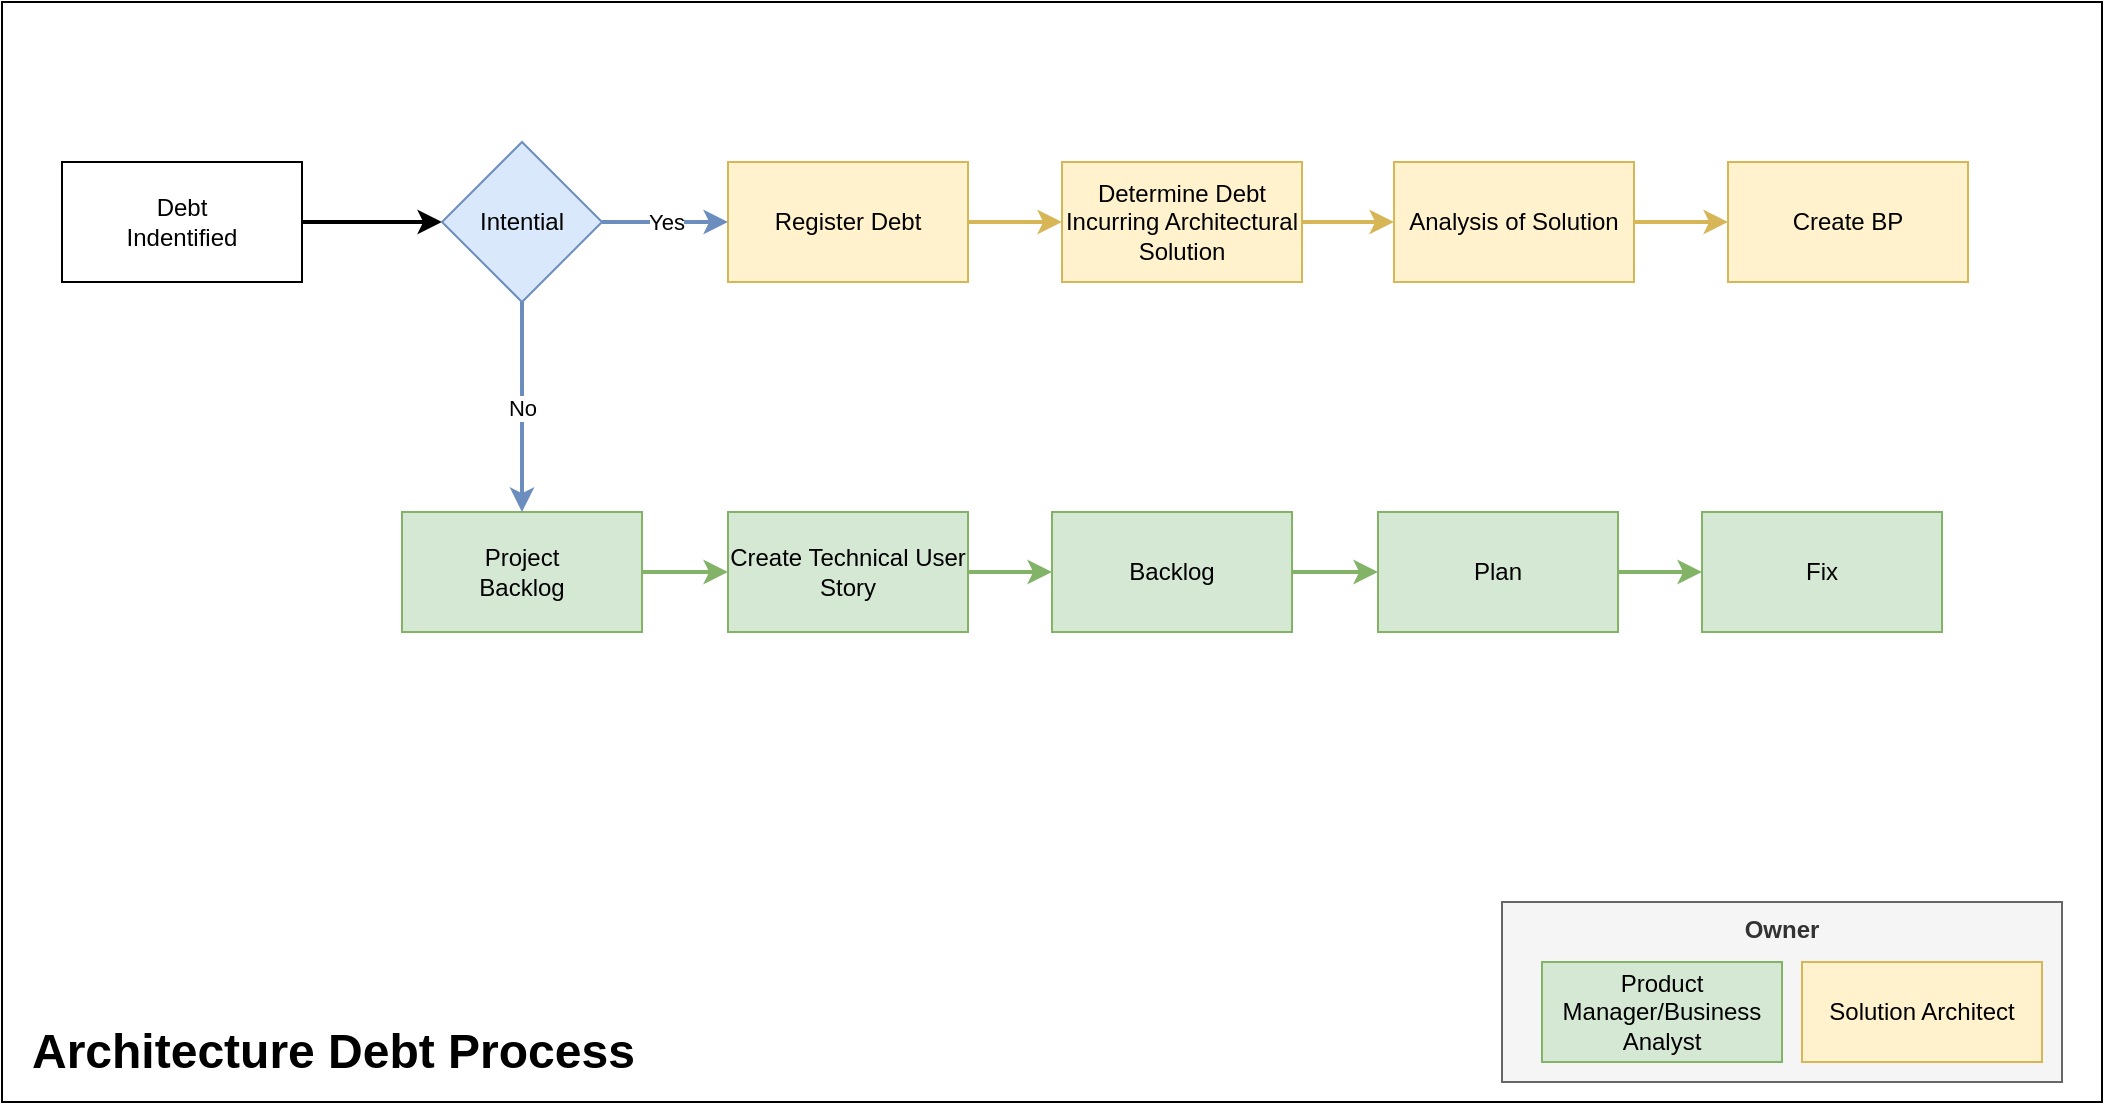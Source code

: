 <mxfile version="18.0.3" type="github">
  <diagram id="a7lsnvFxlzCNALzNnyJH" name="Page-1">
    <mxGraphModel dx="2272" dy="705" grid="1" gridSize="10" guides="1" tooltips="1" connect="1" arrows="1" fold="1" page="1" pageScale="1" pageWidth="850" pageHeight="1100" math="0" shadow="0">
      <root>
        <mxCell id="0" />
        <mxCell id="1" parent="0" />
        <mxCell id="5d6xXGC4PzFRG3rzIoWy-22" value="" style="rounded=0;whiteSpace=wrap;html=1;" vertex="1" parent="1">
          <mxGeometry x="-360" y="210" width="1050" height="550" as="geometry" />
        </mxCell>
        <mxCell id="5d6xXGC4PzFRG3rzIoWy-13" style="edgeStyle=orthogonalEdgeStyle;rounded=0;orthogonalLoop=1;jettySize=auto;html=1;entryX=0;entryY=0.5;entryDx=0;entryDy=0;fillColor=#fff2cc;strokeColor=#d6b656;strokeWidth=2;" edge="1" parent="1" source="VVxK7xskKdk4e8hoqTio-1" target="VVxK7xskKdk4e8hoqTio-9">
          <mxGeometry relative="1" as="geometry" />
        </mxCell>
        <mxCell id="VVxK7xskKdk4e8hoqTio-1" value="Register Debt" style="rounded=0;whiteSpace=wrap;html=1;fillColor=#fff2cc;strokeColor=#d6b656;" parent="1" vertex="1">
          <mxGeometry x="3" y="290" width="120" height="60" as="geometry" />
        </mxCell>
        <mxCell id="5d6xXGC4PzFRG3rzIoWy-17" style="edgeStyle=orthogonalEdgeStyle;rounded=0;orthogonalLoop=1;jettySize=auto;html=1;entryX=0;entryY=0.5;entryDx=0;entryDy=0;fillColor=#d5e8d4;strokeColor=#82b366;strokeWidth=2;" edge="1" parent="1" source="VVxK7xskKdk4e8hoqTio-2" target="VVxK7xskKdk4e8hoqTio-6">
          <mxGeometry relative="1" as="geometry" />
        </mxCell>
        <mxCell id="VVxK7xskKdk4e8hoqTio-2" value="Project &lt;br&gt;Backlog" style="rounded=0;whiteSpace=wrap;html=1;fillColor=#d5e8d4;strokeColor=#82b366;" parent="1" vertex="1">
          <mxGeometry x="-160" y="465" width="120" height="60" as="geometry" />
        </mxCell>
        <mxCell id="5d6xXGC4PzFRG3rzIoWy-2" style="edgeStyle=orthogonalEdgeStyle;rounded=0;orthogonalLoop=1;jettySize=auto;html=1;fillColor=#d5e8d4;strokeColor=#82b366;strokeWidth=2;" edge="1" parent="1" source="VVxK7xskKdk4e8hoqTio-6" target="geiYMRjk0BRkFTZCLamE-3">
          <mxGeometry relative="1" as="geometry" />
        </mxCell>
        <mxCell id="VVxK7xskKdk4e8hoqTio-6" value="Create Technical User Story" style="rounded=0;whiteSpace=wrap;html=1;fillColor=#d5e8d4;strokeColor=#82b366;" parent="1" vertex="1">
          <mxGeometry x="3" y="465" width="120" height="60" as="geometry" />
        </mxCell>
        <mxCell id="5d6xXGC4PzFRG3rzIoWy-14" style="edgeStyle=orthogonalEdgeStyle;rounded=0;orthogonalLoop=1;jettySize=auto;html=1;entryX=0;entryY=0.5;entryDx=0;entryDy=0;fillColor=#fff2cc;strokeColor=#d6b656;strokeWidth=2;" edge="1" parent="1" source="VVxK7xskKdk4e8hoqTio-9" target="VVxK7xskKdk4e8hoqTio-10">
          <mxGeometry relative="1" as="geometry" />
        </mxCell>
        <mxCell id="VVxK7xskKdk4e8hoqTio-9" value="Determine Debt Incurring Architectural Solution" style="rounded=0;whiteSpace=wrap;html=1;fillColor=#fff2cc;strokeColor=#d6b656;" parent="1" vertex="1">
          <mxGeometry x="170" y="290" width="120" height="60" as="geometry" />
        </mxCell>
        <mxCell id="5d6xXGC4PzFRG3rzIoWy-15" style="edgeStyle=orthogonalEdgeStyle;rounded=0;orthogonalLoop=1;jettySize=auto;html=1;entryX=0;entryY=0.5;entryDx=0;entryDy=0;fillColor=#fff2cc;strokeColor=#d6b656;strokeWidth=2;" edge="1" parent="1" source="VVxK7xskKdk4e8hoqTio-10" target="VVxK7xskKdk4e8hoqTio-11">
          <mxGeometry relative="1" as="geometry" />
        </mxCell>
        <mxCell id="VVxK7xskKdk4e8hoqTio-10" value="Analysis of Solution" style="rounded=0;whiteSpace=wrap;html=1;fillColor=#fff2cc;strokeColor=#d6b656;" parent="1" vertex="1">
          <mxGeometry x="336" y="290" width="120" height="60" as="geometry" />
        </mxCell>
        <mxCell id="VVxK7xskKdk4e8hoqTio-11" value="Create BP" style="rounded=0;whiteSpace=wrap;html=1;fillColor=#fff2cc;strokeColor=#d6b656;" parent="1" vertex="1">
          <mxGeometry x="503" y="290" width="120" height="60" as="geometry" />
        </mxCell>
        <mxCell id="5d6xXGC4PzFRG3rzIoWy-3" style="edgeStyle=orthogonalEdgeStyle;rounded=0;orthogonalLoop=1;jettySize=auto;html=1;entryX=0;entryY=0.5;entryDx=0;entryDy=0;fillColor=#d5e8d4;strokeColor=#82b366;strokeWidth=2;" edge="1" parent="1" source="geiYMRjk0BRkFTZCLamE-3" target="geiYMRjk0BRkFTZCLamE-4">
          <mxGeometry relative="1" as="geometry" />
        </mxCell>
        <mxCell id="geiYMRjk0BRkFTZCLamE-3" value="Backlog" style="rounded=0;whiteSpace=wrap;html=1;fillColor=#d5e8d4;strokeColor=#82b366;" parent="1" vertex="1">
          <mxGeometry x="165" y="465" width="120" height="60" as="geometry" />
        </mxCell>
        <mxCell id="5d6xXGC4PzFRG3rzIoWy-4" style="edgeStyle=orthogonalEdgeStyle;rounded=0;orthogonalLoop=1;jettySize=auto;html=1;fillColor=#d5e8d4;strokeColor=#82b366;strokeWidth=2;" edge="1" parent="1" source="geiYMRjk0BRkFTZCLamE-4" target="5d6xXGC4PzFRG3rzIoWy-1">
          <mxGeometry relative="1" as="geometry" />
        </mxCell>
        <mxCell id="geiYMRjk0BRkFTZCLamE-4" value="Plan" style="rounded=0;whiteSpace=wrap;html=1;fillColor=#d5e8d4;strokeColor=#82b366;" parent="1" vertex="1">
          <mxGeometry x="328" y="465" width="120" height="60" as="geometry" />
        </mxCell>
        <mxCell id="5d6xXGC4PzFRG3rzIoWy-1" value="Fix" style="rounded=0;whiteSpace=wrap;html=1;fillColor=#d5e8d4;strokeColor=#82b366;" vertex="1" parent="1">
          <mxGeometry x="490" y="465" width="120" height="60" as="geometry" />
        </mxCell>
        <mxCell id="5d6xXGC4PzFRG3rzIoWy-12" style="edgeStyle=orthogonalEdgeStyle;rounded=0;orthogonalLoop=1;jettySize=auto;html=1;strokeWidth=2;" edge="1" parent="1" source="5d6xXGC4PzFRG3rzIoWy-5" target="5d6xXGC4PzFRG3rzIoWy-6">
          <mxGeometry relative="1" as="geometry" />
        </mxCell>
        <mxCell id="5d6xXGC4PzFRG3rzIoWy-5" value="Debt&lt;br&gt;Indentified" style="rounded=0;whiteSpace=wrap;html=1;" vertex="1" parent="1">
          <mxGeometry x="-330" y="290" width="120" height="60" as="geometry" />
        </mxCell>
        <mxCell id="5d6xXGC4PzFRG3rzIoWy-8" value="No" style="edgeStyle=orthogonalEdgeStyle;rounded=0;orthogonalLoop=1;jettySize=auto;html=1;entryX=0.5;entryY=0;entryDx=0;entryDy=0;fillColor=#dae8fc;strokeColor=#6c8ebf;strokeWidth=2;" edge="1" parent="1" source="5d6xXGC4PzFRG3rzIoWy-6" target="VVxK7xskKdk4e8hoqTio-2">
          <mxGeometry relative="1" as="geometry" />
        </mxCell>
        <mxCell id="5d6xXGC4PzFRG3rzIoWy-19" value="Yes" style="edgeStyle=orthogonalEdgeStyle;rounded=0;orthogonalLoop=1;jettySize=auto;html=1;entryX=0;entryY=0.5;entryDx=0;entryDy=0;strokeWidth=2;fillColor=#dae8fc;strokeColor=#6c8ebf;" edge="1" parent="1" source="5d6xXGC4PzFRG3rzIoWy-6" target="VVxK7xskKdk4e8hoqTio-1">
          <mxGeometry relative="1" as="geometry" />
        </mxCell>
        <mxCell id="5d6xXGC4PzFRG3rzIoWy-6" value="Intential" style="rhombus;whiteSpace=wrap;html=1;fillColor=#dae8fc;strokeColor=#6c8ebf;" vertex="1" parent="1">
          <mxGeometry x="-140" y="280" width="80" height="80" as="geometry" />
        </mxCell>
        <mxCell id="5d6xXGC4PzFRG3rzIoWy-23" value="Owner" style="rounded=0;whiteSpace=wrap;html=1;verticalAlign=top;fontStyle=1;fillColor=#f5f5f5;fontColor=#333333;strokeColor=#666666;" vertex="1" parent="1">
          <mxGeometry x="390" y="660" width="280" height="90" as="geometry" />
        </mxCell>
        <mxCell id="5d6xXGC4PzFRG3rzIoWy-24" value="" style="group" vertex="1" connectable="0" parent="1">
          <mxGeometry x="410" y="690" width="250" height="50" as="geometry" />
        </mxCell>
        <mxCell id="5d6xXGC4PzFRG3rzIoWy-20" value="Product Manager/Business Analyst" style="rounded=0;whiteSpace=wrap;html=1;fillColor=#d5e8d4;strokeColor=#82b366;" vertex="1" parent="5d6xXGC4PzFRG3rzIoWy-24">
          <mxGeometry width="120" height="50" as="geometry" />
        </mxCell>
        <mxCell id="5d6xXGC4PzFRG3rzIoWy-21" value="Solution Architect" style="rounded=0;whiteSpace=wrap;html=1;fillColor=#fff2cc;strokeColor=#d6b656;" vertex="1" parent="5d6xXGC4PzFRG3rzIoWy-24">
          <mxGeometry x="130" width="120" height="50" as="geometry" />
        </mxCell>
        <mxCell id="5d6xXGC4PzFRG3rzIoWy-25" value="&lt;h1&gt;Architecture Debt Process&lt;/h1&gt;" style="text;html=1;strokeColor=none;fillColor=none;spacing=5;spacingTop=-20;whiteSpace=wrap;overflow=hidden;rounded=0;" vertex="1" parent="1">
          <mxGeometry x="-350" y="715" width="360" height="35" as="geometry" />
        </mxCell>
      </root>
    </mxGraphModel>
  </diagram>
</mxfile>
